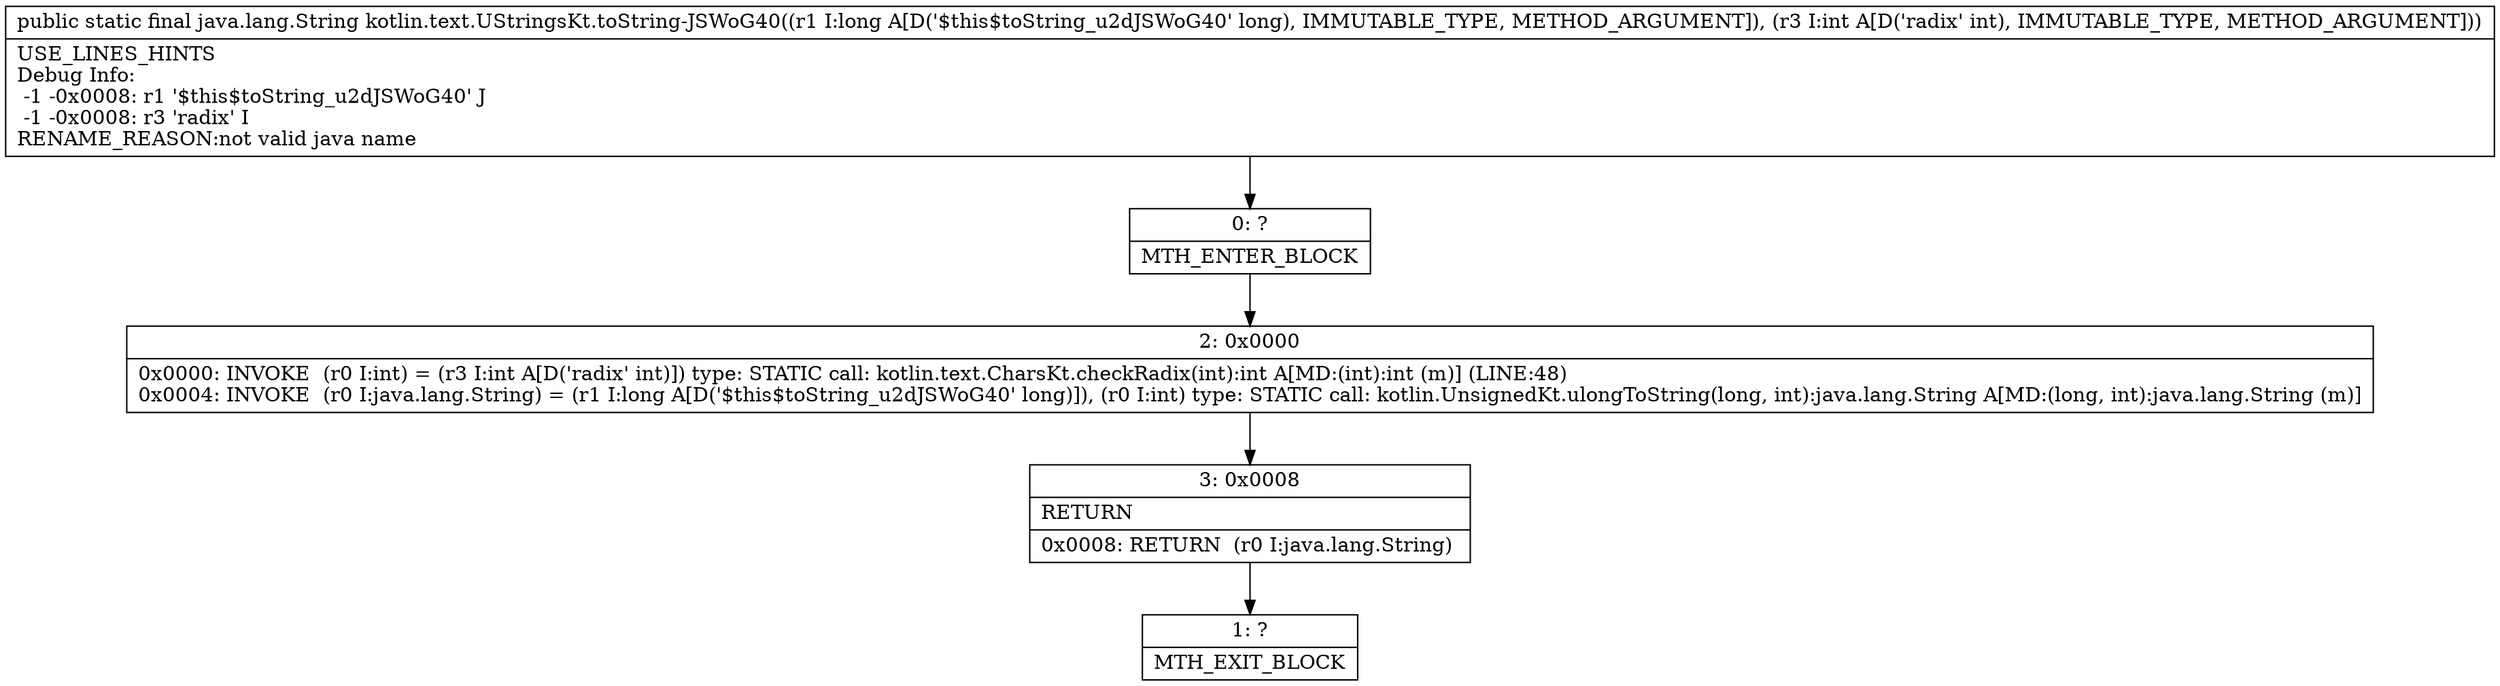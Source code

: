 digraph "CFG forkotlin.text.UStringsKt.toString\-JSWoG40(JI)Ljava\/lang\/String;" {
Node_0 [shape=record,label="{0\:\ ?|MTH_ENTER_BLOCK\l}"];
Node_2 [shape=record,label="{2\:\ 0x0000|0x0000: INVOKE  (r0 I:int) = (r3 I:int A[D('radix' int)]) type: STATIC call: kotlin.text.CharsKt.checkRadix(int):int A[MD:(int):int (m)] (LINE:48)\l0x0004: INVOKE  (r0 I:java.lang.String) = (r1 I:long A[D('$this$toString_u2dJSWoG40' long)]), (r0 I:int) type: STATIC call: kotlin.UnsignedKt.ulongToString(long, int):java.lang.String A[MD:(long, int):java.lang.String (m)]\l}"];
Node_3 [shape=record,label="{3\:\ 0x0008|RETURN\l|0x0008: RETURN  (r0 I:java.lang.String) \l}"];
Node_1 [shape=record,label="{1\:\ ?|MTH_EXIT_BLOCK\l}"];
MethodNode[shape=record,label="{public static final java.lang.String kotlin.text.UStringsKt.toString\-JSWoG40((r1 I:long A[D('$this$toString_u2dJSWoG40' long), IMMUTABLE_TYPE, METHOD_ARGUMENT]), (r3 I:int A[D('radix' int), IMMUTABLE_TYPE, METHOD_ARGUMENT]))  | USE_LINES_HINTS\lDebug Info:\l  \-1 \-0x0008: r1 '$this$toString_u2dJSWoG40' J\l  \-1 \-0x0008: r3 'radix' I\lRENAME_REASON:not valid java name\l}"];
MethodNode -> Node_0;Node_0 -> Node_2;
Node_2 -> Node_3;
Node_3 -> Node_1;
}

